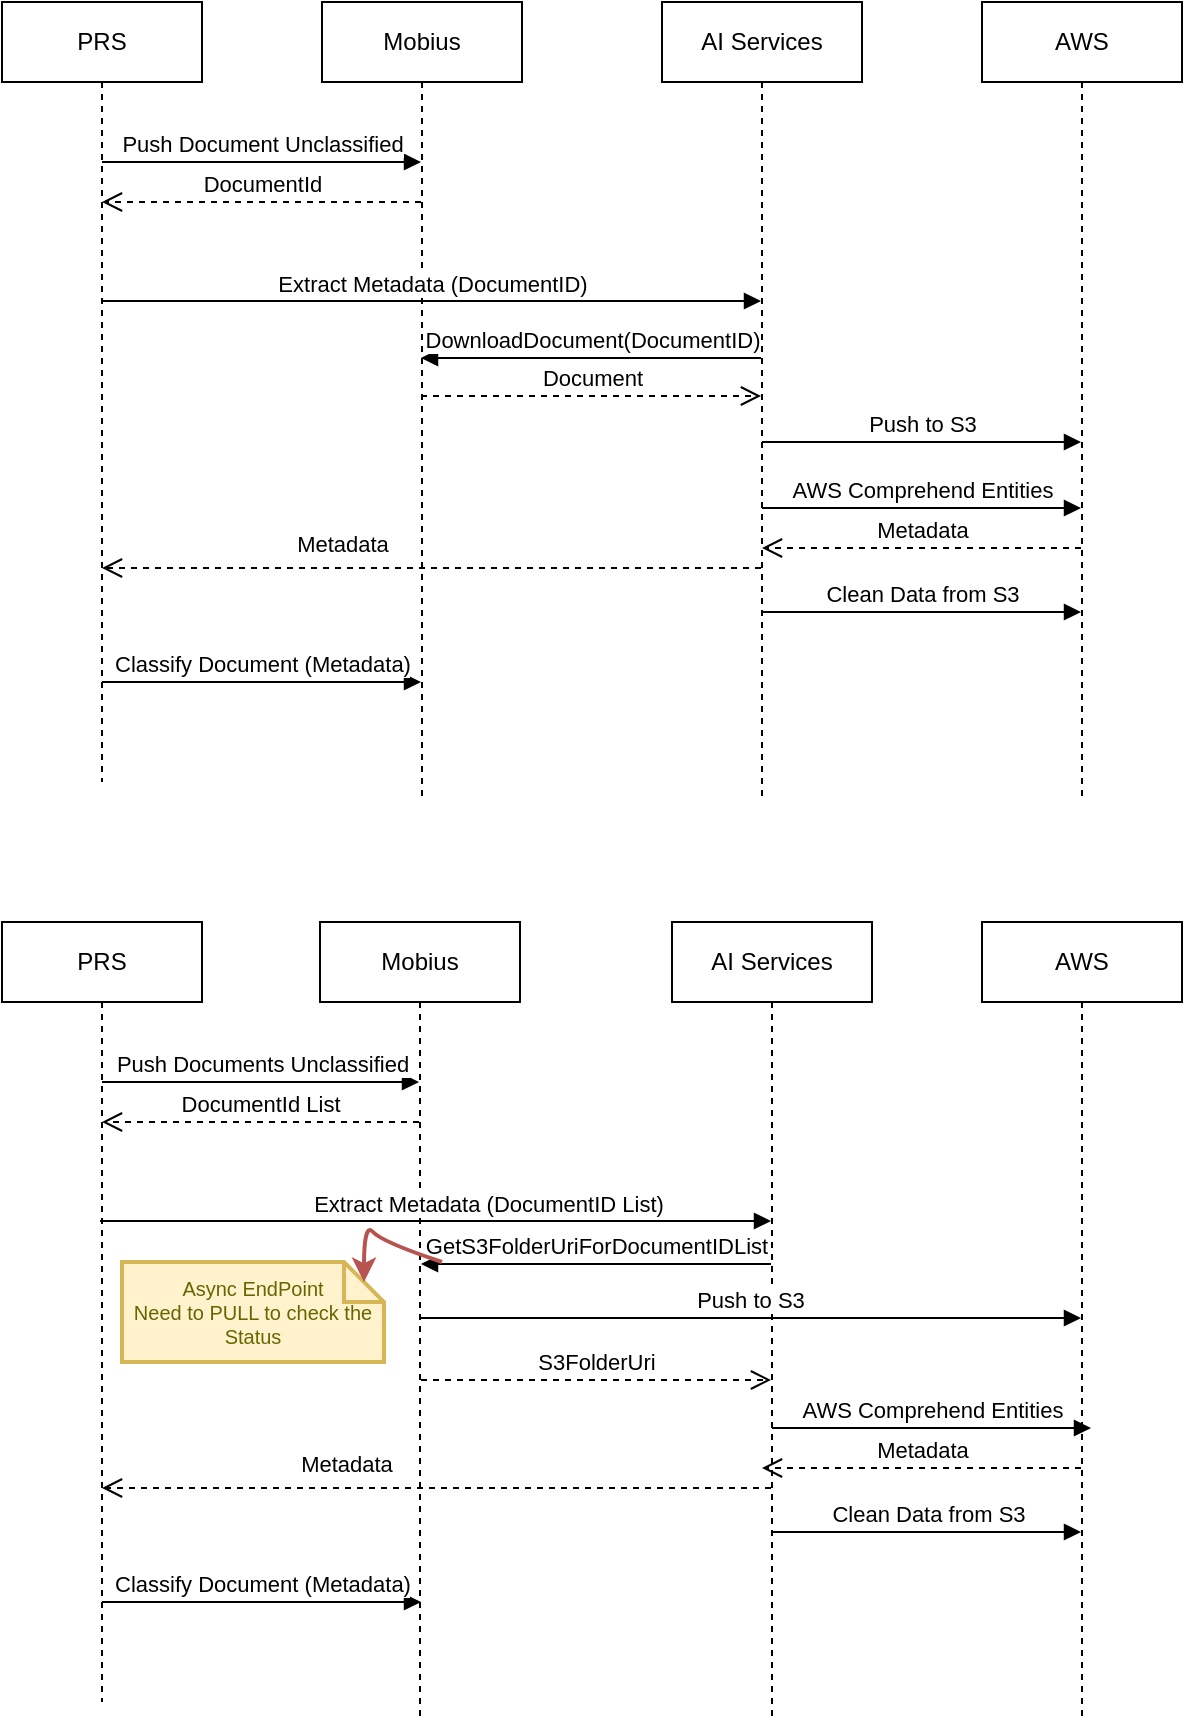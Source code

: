 <mxfile version="16.5.6" type="github">
  <diagram id="w0rEtI4LYDOJUbEIAWa5" name="Page-1">
    <mxGraphModel dx="1422" dy="794" grid="1" gridSize="10" guides="1" tooltips="1" connect="1" arrows="1" fold="1" page="1" pageScale="1" pageWidth="827" pageHeight="1169" math="0" shadow="0">
      <root>
        <mxCell id="0" />
        <mxCell id="1" parent="0" />
        <mxCell id="6eauZ3bbhCM4xMTNzcqy-2" value="PRS" style="shape=umlLifeline;perimeter=lifelinePerimeter;whiteSpace=wrap;html=1;container=1;collapsible=0;recursiveResize=0;outlineConnect=0;" parent="1" vertex="1">
          <mxGeometry x="80" y="80" width="100" height="390" as="geometry" />
        </mxCell>
        <mxCell id="6eauZ3bbhCM4xMTNzcqy-6" value="Push Document Unclassified" style="html=1;verticalAlign=bottom;endArrow=block;rounded=0;" parent="6eauZ3bbhCM4xMTNzcqy-2" target="6eauZ3bbhCM4xMTNzcqy-5" edge="1">
          <mxGeometry width="80" relative="1" as="geometry">
            <mxPoint x="50" y="80" as="sourcePoint" />
            <mxPoint x="130" y="80" as="targetPoint" />
          </mxGeometry>
        </mxCell>
        <mxCell id="6eauZ3bbhCM4xMTNzcqy-8" value="DocumentId" style="html=1;verticalAlign=bottom;endArrow=open;dashed=1;endSize=8;rounded=0;" parent="6eauZ3bbhCM4xMTNzcqy-2" source="6eauZ3bbhCM4xMTNzcqy-5" edge="1">
          <mxGeometry relative="1" as="geometry">
            <mxPoint x="130" y="100" as="sourcePoint" />
            <mxPoint x="50" y="100" as="targetPoint" />
          </mxGeometry>
        </mxCell>
        <mxCell id="6eauZ3bbhCM4xMTNzcqy-3" value="AI Services" style="shape=umlLifeline;perimeter=lifelinePerimeter;whiteSpace=wrap;html=1;container=1;collapsible=0;recursiveResize=0;outlineConnect=0;" parent="1" vertex="1">
          <mxGeometry x="410" y="80" width="100" height="400" as="geometry" />
        </mxCell>
        <mxCell id="6eauZ3bbhCM4xMTNzcqy-12" value="AWS Comprehend Entities" style="html=1;verticalAlign=bottom;endArrow=block;rounded=0;" parent="6eauZ3bbhCM4xMTNzcqy-3" edge="1">
          <mxGeometry width="80" relative="1" as="geometry">
            <mxPoint x="50" y="253" as="sourcePoint" />
            <mxPoint x="209.5" y="253" as="targetPoint" />
          </mxGeometry>
        </mxCell>
        <mxCell id="6eauZ3bbhCM4xMTNzcqy-4" value="AWS" style="shape=umlLifeline;perimeter=lifelinePerimeter;whiteSpace=wrap;html=1;container=1;collapsible=0;recursiveResize=0;outlineConnect=0;" parent="1" vertex="1">
          <mxGeometry x="570" y="80" width="100" height="400" as="geometry" />
        </mxCell>
        <mxCell id="6eauZ3bbhCM4xMTNzcqy-11" value="Push to S3" style="html=1;verticalAlign=bottom;endArrow=block;rounded=0;" parent="6eauZ3bbhCM4xMTNzcqy-4" edge="1">
          <mxGeometry width="80" relative="1" as="geometry">
            <mxPoint x="-110" y="220" as="sourcePoint" />
            <mxPoint x="49.5" y="220" as="targetPoint" />
          </mxGeometry>
        </mxCell>
        <mxCell id="6eauZ3bbhCM4xMTNzcqy-5" value="Mobius" style="shape=umlLifeline;perimeter=lifelinePerimeter;whiteSpace=wrap;html=1;container=1;collapsible=0;recursiveResize=0;outlineConnect=0;" parent="1" vertex="1">
          <mxGeometry x="240" y="80" width="100" height="400" as="geometry" />
        </mxCell>
        <mxCell id="6eauZ3bbhCM4xMTNzcqy-7" value="Extract Metadata (DocumentID)" style="html=1;verticalAlign=bottom;endArrow=block;rounded=0;" parent="6eauZ3bbhCM4xMTNzcqy-5" target="6eauZ3bbhCM4xMTNzcqy-3" edge="1">
          <mxGeometry width="80" relative="1" as="geometry">
            <mxPoint x="-110" y="149.5" as="sourcePoint" />
            <mxPoint x="49.5" y="149.5" as="targetPoint" />
          </mxGeometry>
        </mxCell>
        <mxCell id="6eauZ3bbhCM4xMTNzcqy-9" value="DownloadDocument(DocumentID)" style="html=1;verticalAlign=bottom;endArrow=block;rounded=0;" parent="1" edge="1">
          <mxGeometry width="80" relative="1" as="geometry">
            <mxPoint x="459.5" y="258" as="sourcePoint" />
            <mxPoint x="289.5" y="258" as="targetPoint" />
            <Array as="points">
              <mxPoint x="370" y="258" />
            </Array>
          </mxGeometry>
        </mxCell>
        <mxCell id="6eauZ3bbhCM4xMTNzcqy-10" value="Document" style="html=1;verticalAlign=bottom;endArrow=open;dashed=1;endSize=8;rounded=0;" parent="1" edge="1">
          <mxGeometry relative="1" as="geometry">
            <mxPoint x="289.5" y="277" as="sourcePoint" />
            <mxPoint x="459.5" y="277" as="targetPoint" />
          </mxGeometry>
        </mxCell>
        <mxCell id="6eauZ3bbhCM4xMTNzcqy-13" value="Metadata" style="html=1;verticalAlign=bottom;endArrow=open;dashed=1;endSize=8;rounded=0;" parent="1" edge="1">
          <mxGeometry relative="1" as="geometry">
            <mxPoint x="619.5" y="353" as="sourcePoint" />
            <mxPoint x="460" y="353" as="targetPoint" />
          </mxGeometry>
        </mxCell>
        <mxCell id="6eauZ3bbhCM4xMTNzcqy-14" value="Metadata" style="html=1;verticalAlign=bottom;endArrow=open;dashed=1;endSize=8;rounded=0;" parent="1" source="6eauZ3bbhCM4xMTNzcqy-3" edge="1">
          <mxGeometry x="0.272" y="-3" relative="1" as="geometry">
            <mxPoint x="289.5" y="363" as="sourcePoint" />
            <mxPoint x="130" y="363" as="targetPoint" />
            <mxPoint as="offset" />
          </mxGeometry>
        </mxCell>
        <mxCell id="6eauZ3bbhCM4xMTNzcqy-15" value="Clean Data from S3" style="html=1;verticalAlign=bottom;endArrow=block;rounded=0;" parent="1" edge="1">
          <mxGeometry width="80" relative="1" as="geometry">
            <mxPoint x="460" y="385" as="sourcePoint" />
            <mxPoint x="619.5" y="385" as="targetPoint" />
          </mxGeometry>
        </mxCell>
        <mxCell id="6eauZ3bbhCM4xMTNzcqy-16" value="Classify Document (Metadata)" style="html=1;verticalAlign=bottom;endArrow=block;rounded=0;" parent="1" edge="1">
          <mxGeometry width="80" relative="1" as="geometry">
            <mxPoint x="130" y="420" as="sourcePoint" />
            <mxPoint x="289.5" y="420" as="targetPoint" />
          </mxGeometry>
        </mxCell>
        <mxCell id="-WtYWrIkiUEFFAnqkKxy-1" value="PRS" style="shape=umlLifeline;perimeter=lifelinePerimeter;whiteSpace=wrap;html=1;container=1;collapsible=0;recursiveResize=0;outlineConnect=0;" vertex="1" parent="1">
          <mxGeometry x="80" y="540" width="100" height="390" as="geometry" />
        </mxCell>
        <mxCell id="-WtYWrIkiUEFFAnqkKxy-2" value="Push Documents Unclassified" style="html=1;verticalAlign=bottom;endArrow=block;rounded=0;" edge="1" parent="-WtYWrIkiUEFFAnqkKxy-1" target="-WtYWrIkiUEFFAnqkKxy-8">
          <mxGeometry width="80" relative="1" as="geometry">
            <mxPoint x="50" y="80" as="sourcePoint" />
            <mxPoint x="130" y="80" as="targetPoint" />
          </mxGeometry>
        </mxCell>
        <mxCell id="-WtYWrIkiUEFFAnqkKxy-3" value="DocumentId List" style="html=1;verticalAlign=bottom;endArrow=open;dashed=1;endSize=8;rounded=0;" edge="1" parent="-WtYWrIkiUEFFAnqkKxy-1" source="-WtYWrIkiUEFFAnqkKxy-8">
          <mxGeometry relative="1" as="geometry">
            <mxPoint x="130" y="100" as="sourcePoint" />
            <mxPoint x="50" y="100" as="targetPoint" />
          </mxGeometry>
        </mxCell>
        <mxCell id="-WtYWrIkiUEFFAnqkKxy-4" value="AI Services" style="shape=umlLifeline;perimeter=lifelinePerimeter;whiteSpace=wrap;html=1;container=1;collapsible=0;recursiveResize=0;outlineConnect=0;" vertex="1" parent="1">
          <mxGeometry x="415" y="540" width="100" height="400" as="geometry" />
        </mxCell>
        <mxCell id="-WtYWrIkiUEFFAnqkKxy-5" value="AWS Comprehend Entities" style="html=1;verticalAlign=bottom;endArrow=block;rounded=0;" edge="1" parent="-WtYWrIkiUEFFAnqkKxy-4">
          <mxGeometry width="80" relative="1" as="geometry">
            <mxPoint x="50" y="253" as="sourcePoint" />
            <mxPoint x="209.5" y="253" as="targetPoint" />
          </mxGeometry>
        </mxCell>
        <mxCell id="-WtYWrIkiUEFFAnqkKxy-6" value="AWS" style="shape=umlLifeline;perimeter=lifelinePerimeter;whiteSpace=wrap;html=1;container=1;collapsible=0;recursiveResize=0;outlineConnect=0;" vertex="1" parent="1">
          <mxGeometry x="570" y="540" width="100" height="400" as="geometry" />
        </mxCell>
        <mxCell id="-WtYWrIkiUEFFAnqkKxy-7" value="Push to S3" style="html=1;verticalAlign=bottom;endArrow=block;rounded=0;" edge="1" parent="-WtYWrIkiUEFFAnqkKxy-6">
          <mxGeometry width="80" relative="1" as="geometry">
            <mxPoint x="-281.5" y="198" as="sourcePoint" />
            <mxPoint x="49.5" y="198" as="targetPoint" />
          </mxGeometry>
        </mxCell>
        <mxCell id="-WtYWrIkiUEFFAnqkKxy-8" value="Mobius" style="shape=umlLifeline;perimeter=lifelinePerimeter;whiteSpace=wrap;html=1;container=1;collapsible=0;recursiveResize=0;outlineConnect=0;" vertex="1" parent="1">
          <mxGeometry x="239" y="540" width="100" height="400" as="geometry" />
        </mxCell>
        <mxCell id="-WtYWrIkiUEFFAnqkKxy-9" value="Extract Metadata (DocumentID List)" style="html=1;verticalAlign=bottom;endArrow=block;rounded=0;" edge="1" parent="-WtYWrIkiUEFFAnqkKxy-8" target="-WtYWrIkiUEFFAnqkKxy-4">
          <mxGeometry x="0.153" width="80" relative="1" as="geometry">
            <mxPoint x="-110" y="149.5" as="sourcePoint" />
            <mxPoint x="49.5" y="149.5" as="targetPoint" />
            <mxPoint as="offset" />
          </mxGeometry>
        </mxCell>
        <mxCell id="-WtYWrIkiUEFFAnqkKxy-10" value="GetS3FolderUriForDocumentIDList" style="html=1;verticalAlign=bottom;endArrow=block;rounded=0;" edge="1" parent="1">
          <mxGeometry width="80" relative="1" as="geometry">
            <mxPoint x="464.5" y="711" as="sourcePoint" />
            <mxPoint x="289.5" y="711" as="targetPoint" />
            <Array as="points">
              <mxPoint x="370" y="711" />
            </Array>
          </mxGeometry>
        </mxCell>
        <mxCell id="-WtYWrIkiUEFFAnqkKxy-11" value="S3FolderUri" style="html=1;verticalAlign=bottom;endArrow=open;dashed=1;endSize=8;rounded=0;" edge="1" parent="1">
          <mxGeometry relative="1" as="geometry">
            <mxPoint x="289.5" y="769" as="sourcePoint" />
            <mxPoint x="464.5" y="769" as="targetPoint" />
          </mxGeometry>
        </mxCell>
        <mxCell id="-WtYWrIkiUEFFAnqkKxy-12" value="Metadata" style="html=1;verticalAlign=bottom;endArrow=open;dashed=1;endSize=8;rounded=0;" edge="1" parent="1">
          <mxGeometry relative="1" as="geometry">
            <mxPoint x="619.5" y="813" as="sourcePoint" />
            <mxPoint x="460" y="813" as="targetPoint" />
          </mxGeometry>
        </mxCell>
        <mxCell id="-WtYWrIkiUEFFAnqkKxy-13" value="Metadata" style="html=1;verticalAlign=bottom;endArrow=open;dashed=1;endSize=8;rounded=0;" edge="1" parent="1" source="-WtYWrIkiUEFFAnqkKxy-4">
          <mxGeometry x="0.272" y="-3" relative="1" as="geometry">
            <mxPoint x="289.5" y="823" as="sourcePoint" />
            <mxPoint x="130" y="823" as="targetPoint" />
            <mxPoint as="offset" />
          </mxGeometry>
        </mxCell>
        <mxCell id="-WtYWrIkiUEFFAnqkKxy-14" value="Clean Data from S3" style="html=1;verticalAlign=bottom;endArrow=block;rounded=0;" edge="1" parent="1" source="-WtYWrIkiUEFFAnqkKxy-4">
          <mxGeometry width="80" relative="1" as="geometry">
            <mxPoint x="470" y="845" as="sourcePoint" />
            <mxPoint x="619.5" y="845" as="targetPoint" />
          </mxGeometry>
        </mxCell>
        <mxCell id="-WtYWrIkiUEFFAnqkKxy-15" value="Classify Document (Metadata)" style="html=1;verticalAlign=bottom;endArrow=block;rounded=0;" edge="1" parent="1">
          <mxGeometry width="80" relative="1" as="geometry">
            <mxPoint x="130" y="880" as="sourcePoint" />
            <mxPoint x="289.5" y="880" as="targetPoint" />
          </mxGeometry>
        </mxCell>
        <mxCell id="-WtYWrIkiUEFFAnqkKxy-18" value="Async EndPoint&lt;br style=&quot;font-size: 10px;&quot;&gt;Need to PULL to check the Status" style="shape=note;strokeWidth=2;fontSize=10;size=20;whiteSpace=wrap;html=1;fillColor=#fff2cc;strokeColor=#d6b656;fontColor=#666600;" vertex="1" parent="1">
          <mxGeometry x="140" y="710" width="131" height="50" as="geometry" />
        </mxCell>
        <mxCell id="-WtYWrIkiUEFFAnqkKxy-19" value="" style="curved=1;endArrow=classic;html=1;rounded=0;fontSize=10;fillColor=#f8cecc;strokeColor=#b85450;strokeWidth=2;entryX=0;entryY=0;entryDx=121;entryDy=10;entryPerimeter=0;" edge="1" parent="1" target="-WtYWrIkiUEFFAnqkKxy-18">
          <mxGeometry width="50" height="50" relative="1" as="geometry">
            <mxPoint x="300" y="710" as="sourcePoint" />
            <mxPoint x="410" y="1030" as="targetPoint" />
            <Array as="points">
              <mxPoint x="270" y="700" />
              <mxPoint x="261" y="690" />
            </Array>
          </mxGeometry>
        </mxCell>
      </root>
    </mxGraphModel>
  </diagram>
</mxfile>
